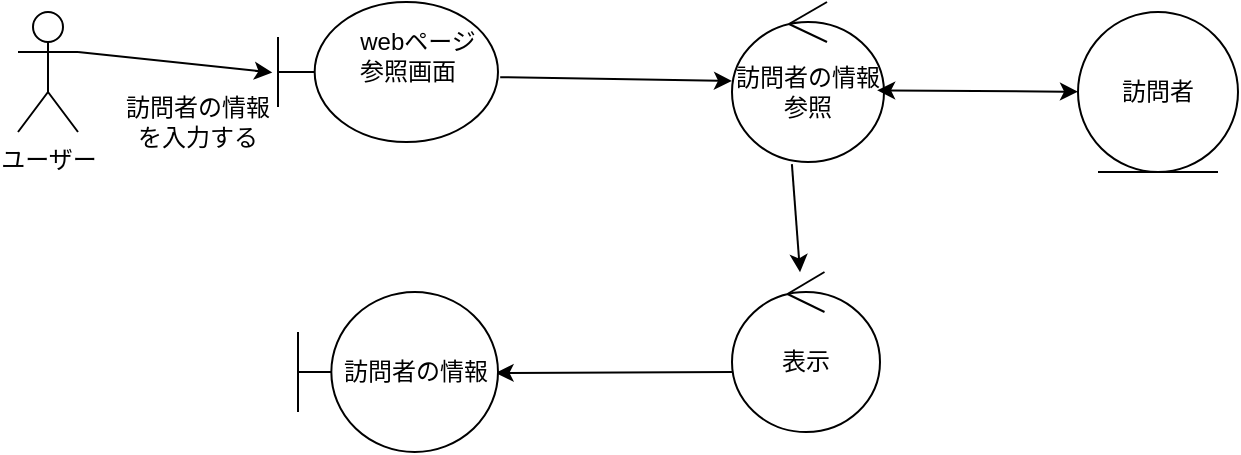 <mxfile>
    <diagram id="_jaNJQ08zkC-MPl512-z" name="ページ1">
        <mxGraphModel dx="1507" dy="582" grid="1" gridSize="10" guides="1" tooltips="1" connect="1" arrows="1" fold="1" page="1" pageScale="1" pageWidth="827" pageHeight="1169" math="0" shadow="0">
            <root>
                <mxCell id="0"/>
                <mxCell id="1" parent="0"/>
                <mxCell id="2" value="ユーザー" style="shape=umlActor;verticalLabelPosition=bottom;verticalAlign=top;html=1;outlineConnect=0;" parent="1" vertex="1">
                    <mxGeometry x="20" y="160" width="30" height="60" as="geometry"/>
                </mxCell>
                <mxCell id="6" value="参照画面" style="shape=umlBoundary;whiteSpace=wrap;html=1;" parent="1" vertex="1">
                    <mxGeometry x="150" y="155" width="110" height="70" as="geometry"/>
                </mxCell>
                <mxCell id="8" value="" style="endArrow=classic;html=1;entryX=-0.026;entryY=0.504;entryDx=0;entryDy=0;entryPerimeter=0;exitX=1;exitY=0.333;exitDx=0;exitDy=0;exitPerimeter=0;" parent="1" source="2" target="6" edge="1">
                    <mxGeometry width="50" height="50" relative="1" as="geometry">
                        <mxPoint x="560" y="310" as="sourcePoint"/>
                        <mxPoint x="610" y="260" as="targetPoint"/>
                    </mxGeometry>
                </mxCell>
                <mxCell id="10" value="webページ" style="text;html=1;align=center;verticalAlign=middle;whiteSpace=wrap;rounded=0;" parent="1" vertex="1">
                    <mxGeometry x="190" y="160" width="60" height="30" as="geometry"/>
                </mxCell>
                <mxCell id="14" value="" style="endArrow=classic;html=1;exitX=1.01;exitY=0.537;exitDx=0;exitDy=0;exitPerimeter=0;" parent="1" source="6" target="15" edge="1">
                    <mxGeometry width="50" height="50" relative="1" as="geometry">
                        <mxPoint x="560" y="320" as="sourcePoint"/>
                        <mxPoint x="350" y="280" as="targetPoint"/>
                    </mxGeometry>
                </mxCell>
                <mxCell id="15" value="訪問者の情報参照" style="ellipse;shape=umlControl;whiteSpace=wrap;html=1;" parent="1" vertex="1">
                    <mxGeometry x="377" y="155" width="76" height="80" as="geometry"/>
                </mxCell>
                <mxCell id="17" value="訪問者の情報を入力する" style="text;html=1;align=center;verticalAlign=middle;whiteSpace=wrap;rounded=0;" parent="1" vertex="1">
                    <mxGeometry x="70" y="200" width="80" height="30" as="geometry"/>
                </mxCell>
                <mxCell id="19" value="" style="endArrow=classic;startArrow=classic;html=1;exitX=0.955;exitY=0.552;exitDx=0;exitDy=0;exitPerimeter=0;" parent="1" source="15" target="20" edge="1">
                    <mxGeometry width="50" height="50" relative="1" as="geometry">
                        <mxPoint x="440" y="320" as="sourcePoint"/>
                        <mxPoint x="520" y="240" as="targetPoint"/>
                    </mxGeometry>
                </mxCell>
                <mxCell id="20" value="訪問者" style="ellipse;shape=umlEntity;whiteSpace=wrap;html=1;" parent="1" vertex="1">
                    <mxGeometry x="550" y="160" width="80" height="80" as="geometry"/>
                </mxCell>
                <mxCell id="21" value="" style="endArrow=classic;html=1;exitX=0.394;exitY=1.013;exitDx=0;exitDy=0;exitPerimeter=0;" parent="1" source="15" target="22" edge="1">
                    <mxGeometry width="50" height="50" relative="1" as="geometry">
                        <mxPoint x="440" y="320" as="sourcePoint"/>
                        <mxPoint x="490" y="270" as="targetPoint"/>
                    </mxGeometry>
                </mxCell>
                <mxCell id="22" value="表示" style="ellipse;shape=umlControl;whiteSpace=wrap;html=1;" parent="1" vertex="1">
                    <mxGeometry x="377" y="290" width="74" height="80" as="geometry"/>
                </mxCell>
                <mxCell id="23" value="" style="endArrow=classic;html=1;exitX=0;exitY=0.625;exitDx=0;exitDy=0;exitPerimeter=0;entryX=0.988;entryY=0.506;entryDx=0;entryDy=0;entryPerimeter=0;" parent="1" source="22" target="24" edge="1">
                    <mxGeometry width="50" height="50" relative="1" as="geometry">
                        <mxPoint x="440" y="330" as="sourcePoint"/>
                        <mxPoint x="200" y="360" as="targetPoint"/>
                    </mxGeometry>
                </mxCell>
                <mxCell id="24" value="訪問者の情報" style="shape=umlBoundary;whiteSpace=wrap;html=1;" parent="1" vertex="1">
                    <mxGeometry x="160" y="300" width="100" height="80" as="geometry"/>
                </mxCell>
            </root>
        </mxGraphModel>
    </diagram>
</mxfile>